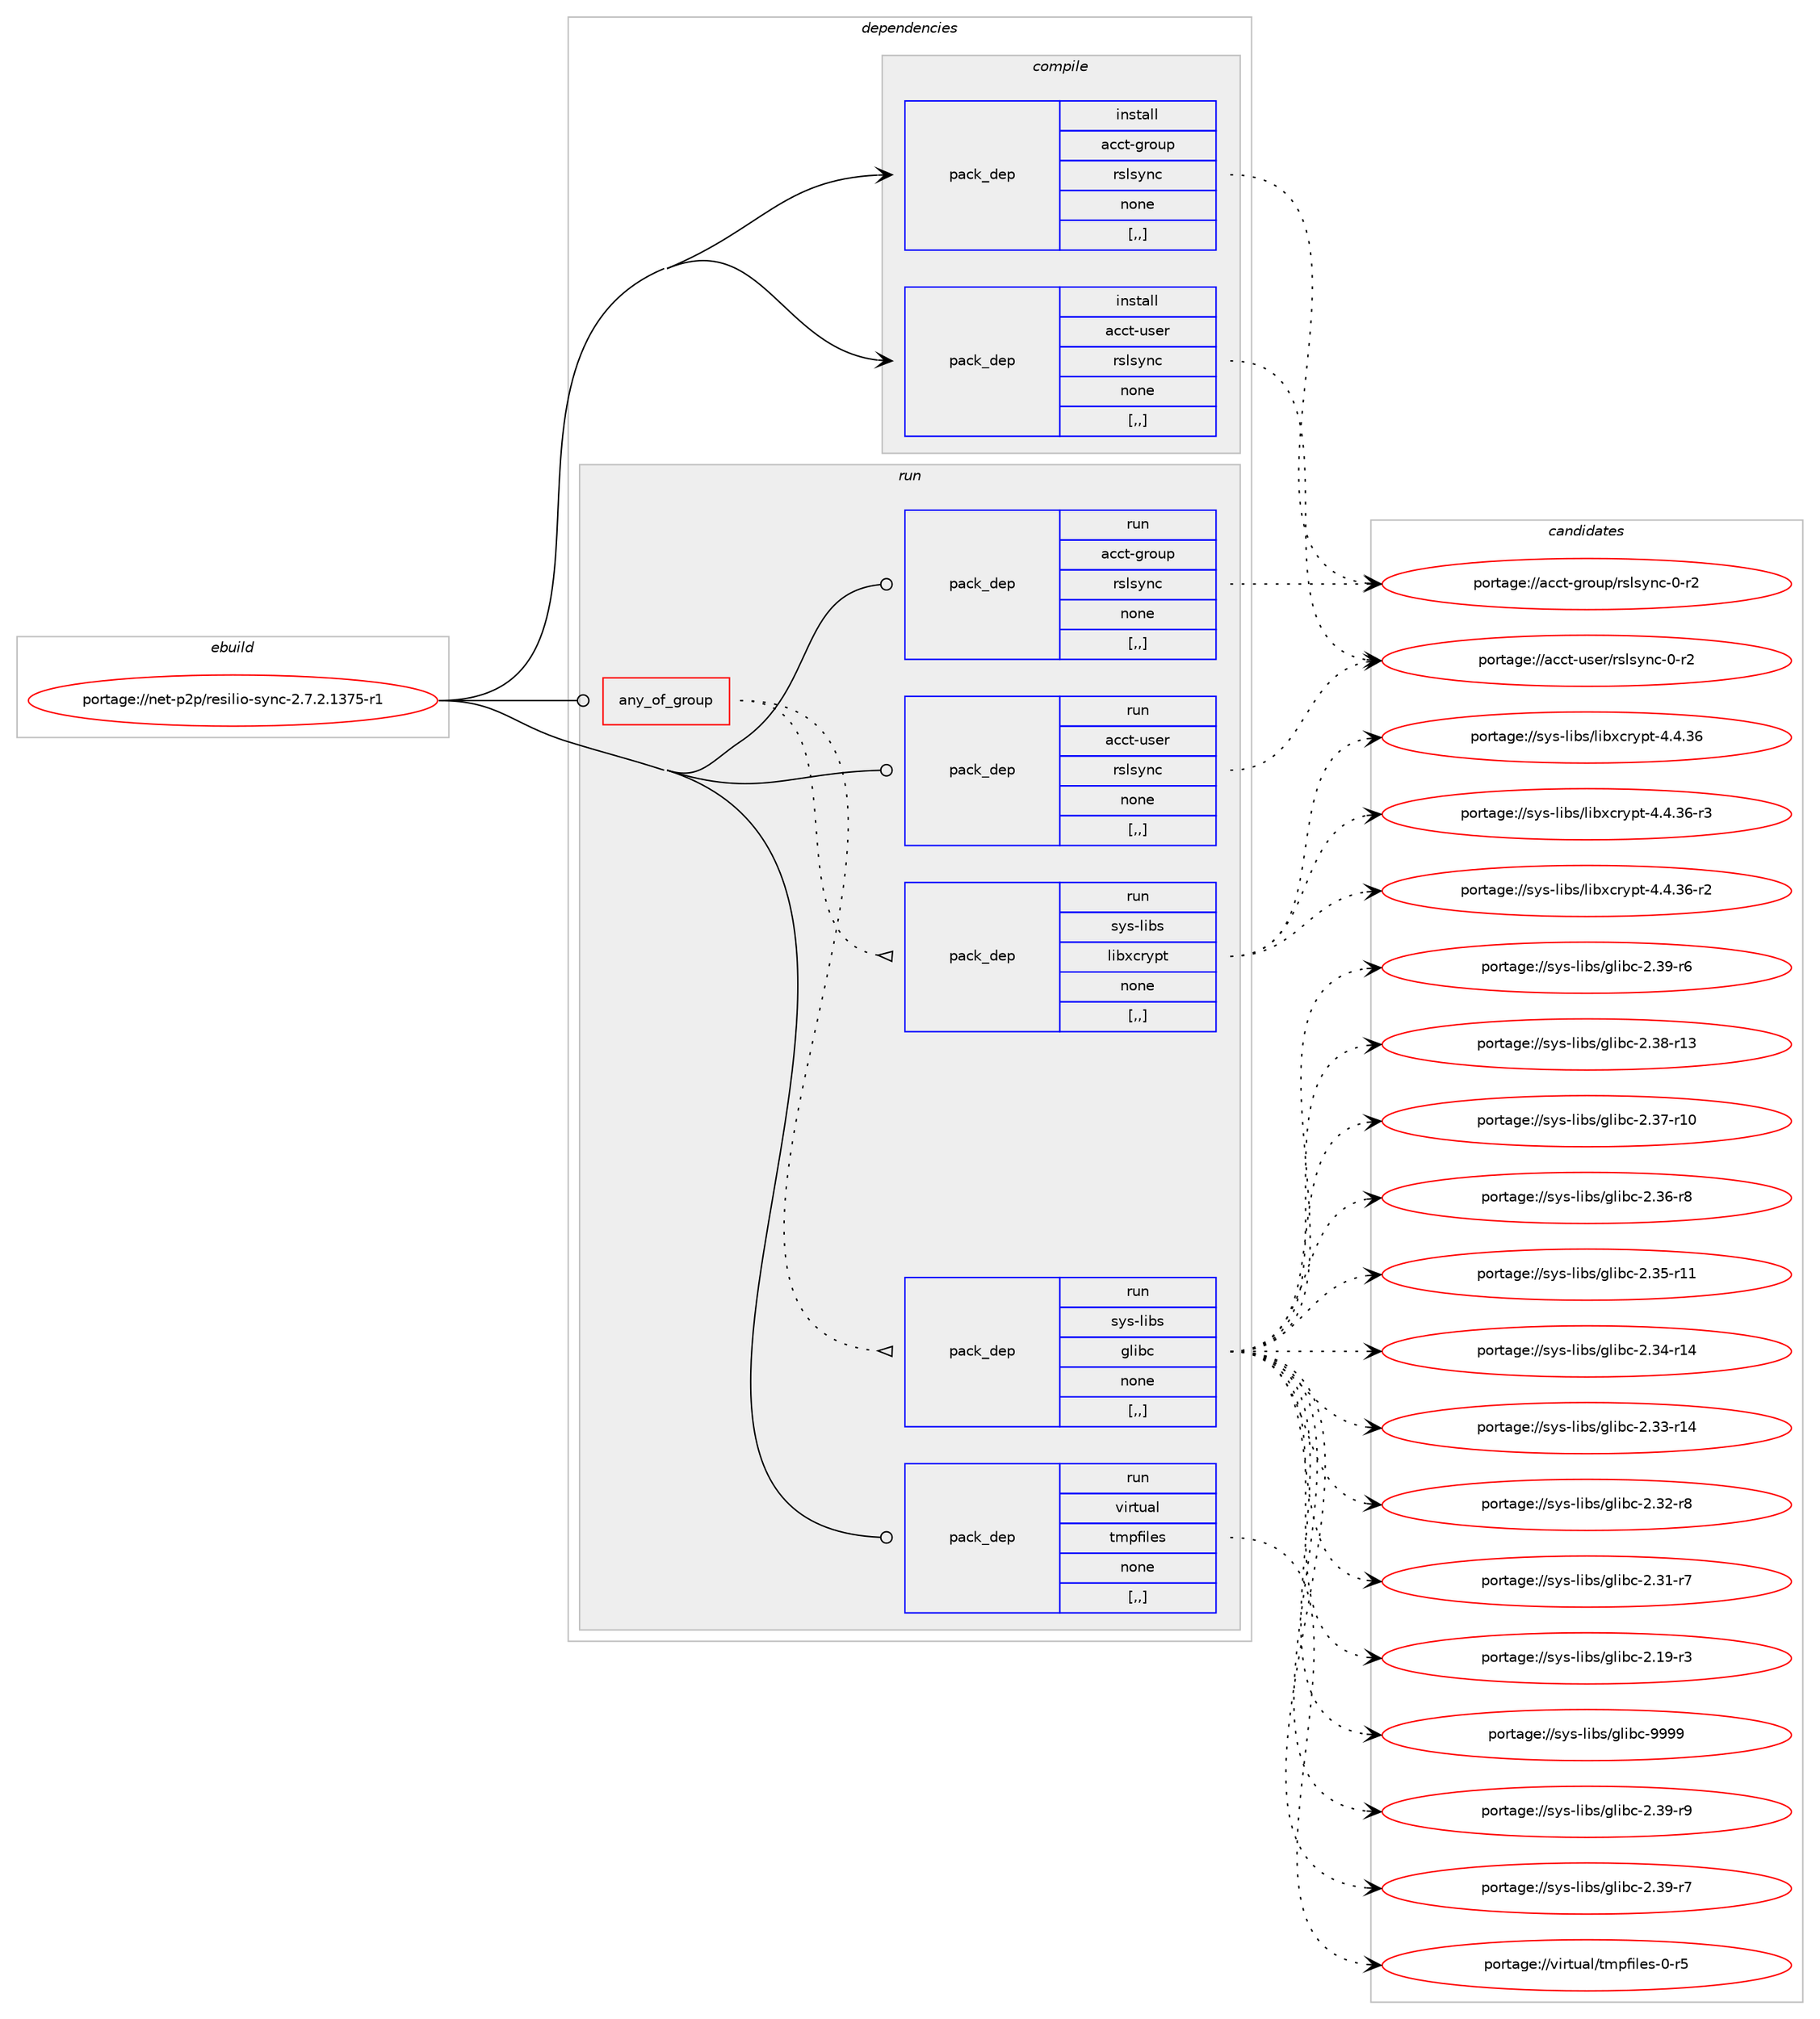 digraph prolog {

# *************
# Graph options
# *************

newrank=true;
concentrate=true;
compound=true;
graph [rankdir=LR,fontname=Helvetica,fontsize=10,ranksep=1.5];#, ranksep=2.5, nodesep=0.2];
edge  [arrowhead=vee];
node  [fontname=Helvetica,fontsize=10];

# **********
# The ebuild
# **********

subgraph cluster_leftcol {
color=gray;
rank=same;
label=<<i>ebuild</i>>;
id [label="portage://net-p2p/resilio-sync-2.7.2.1375-r1", color=red, width=4, href="../net-p2p/resilio-sync-2.7.2.1375-r1.svg"];
}

# ****************
# The dependencies
# ****************

subgraph cluster_midcol {
color=gray;
label=<<i>dependencies</i>>;
subgraph cluster_compile {
fillcolor="#eeeeee";
style=filled;
label=<<i>compile</i>>;
subgraph pack276615 {
dependency379548 [label=<<TABLE BORDER="0" CELLBORDER="1" CELLSPACING="0" CELLPADDING="4" WIDTH="220"><TR><TD ROWSPAN="6" CELLPADDING="30">pack_dep</TD></TR><TR><TD WIDTH="110">install</TD></TR><TR><TD>acct-group</TD></TR><TR><TD>rslsync</TD></TR><TR><TD>none</TD></TR><TR><TD>[,,]</TD></TR></TABLE>>, shape=none, color=blue];
}
id:e -> dependency379548:w [weight=20,style="solid",arrowhead="vee"];
subgraph pack276616 {
dependency379549 [label=<<TABLE BORDER="0" CELLBORDER="1" CELLSPACING="0" CELLPADDING="4" WIDTH="220"><TR><TD ROWSPAN="6" CELLPADDING="30">pack_dep</TD></TR><TR><TD WIDTH="110">install</TD></TR><TR><TD>acct-user</TD></TR><TR><TD>rslsync</TD></TR><TR><TD>none</TD></TR><TR><TD>[,,]</TD></TR></TABLE>>, shape=none, color=blue];
}
id:e -> dependency379549:w [weight=20,style="solid",arrowhead="vee"];
}
subgraph cluster_compileandrun {
fillcolor="#eeeeee";
style=filled;
label=<<i>compile and run</i>>;
}
subgraph cluster_run {
fillcolor="#eeeeee";
style=filled;
label=<<i>run</i>>;
subgraph any2556 {
dependency379550 [label=<<TABLE BORDER="0" CELLBORDER="1" CELLSPACING="0" CELLPADDING="4"><TR><TD CELLPADDING="10">any_of_group</TD></TR></TABLE>>, shape=none, color=red];subgraph pack276617 {
dependency379551 [label=<<TABLE BORDER="0" CELLBORDER="1" CELLSPACING="0" CELLPADDING="4" WIDTH="220"><TR><TD ROWSPAN="6" CELLPADDING="30">pack_dep</TD></TR><TR><TD WIDTH="110">run</TD></TR><TR><TD>sys-libs</TD></TR><TR><TD>libxcrypt</TD></TR><TR><TD>none</TD></TR><TR><TD>[,,]</TD></TR></TABLE>>, shape=none, color=blue];
}
dependency379550:e -> dependency379551:w [weight=20,style="dotted",arrowhead="oinv"];
subgraph pack276618 {
dependency379552 [label=<<TABLE BORDER="0" CELLBORDER="1" CELLSPACING="0" CELLPADDING="4" WIDTH="220"><TR><TD ROWSPAN="6" CELLPADDING="30">pack_dep</TD></TR><TR><TD WIDTH="110">run</TD></TR><TR><TD>sys-libs</TD></TR><TR><TD>glibc</TD></TR><TR><TD>none</TD></TR><TR><TD>[,,]</TD></TR></TABLE>>, shape=none, color=blue];
}
dependency379550:e -> dependency379552:w [weight=20,style="dotted",arrowhead="oinv"];
}
id:e -> dependency379550:w [weight=20,style="solid",arrowhead="odot"];
subgraph pack276619 {
dependency379553 [label=<<TABLE BORDER="0" CELLBORDER="1" CELLSPACING="0" CELLPADDING="4" WIDTH="220"><TR><TD ROWSPAN="6" CELLPADDING="30">pack_dep</TD></TR><TR><TD WIDTH="110">run</TD></TR><TR><TD>acct-group</TD></TR><TR><TD>rslsync</TD></TR><TR><TD>none</TD></TR><TR><TD>[,,]</TD></TR></TABLE>>, shape=none, color=blue];
}
id:e -> dependency379553:w [weight=20,style="solid",arrowhead="odot"];
subgraph pack276620 {
dependency379554 [label=<<TABLE BORDER="0" CELLBORDER="1" CELLSPACING="0" CELLPADDING="4" WIDTH="220"><TR><TD ROWSPAN="6" CELLPADDING="30">pack_dep</TD></TR><TR><TD WIDTH="110">run</TD></TR><TR><TD>acct-user</TD></TR><TR><TD>rslsync</TD></TR><TR><TD>none</TD></TR><TR><TD>[,,]</TD></TR></TABLE>>, shape=none, color=blue];
}
id:e -> dependency379554:w [weight=20,style="solid",arrowhead="odot"];
subgraph pack276621 {
dependency379555 [label=<<TABLE BORDER="0" CELLBORDER="1" CELLSPACING="0" CELLPADDING="4" WIDTH="220"><TR><TD ROWSPAN="6" CELLPADDING="30">pack_dep</TD></TR><TR><TD WIDTH="110">run</TD></TR><TR><TD>virtual</TD></TR><TR><TD>tmpfiles</TD></TR><TR><TD>none</TD></TR><TR><TD>[,,]</TD></TR></TABLE>>, shape=none, color=blue];
}
id:e -> dependency379555:w [weight=20,style="solid",arrowhead="odot"];
}
}

# **************
# The candidates
# **************

subgraph cluster_choices {
rank=same;
color=gray;
label=<<i>candidates</i>>;

subgraph choice276615 {
color=black;
nodesep=1;
choice97999911645103114111117112471141151081151211109945484511450 [label="portage://acct-group/rslsync-0-r2", color=red, width=4,href="../acct-group/rslsync-0-r2.svg"];
dependency379548:e -> choice97999911645103114111117112471141151081151211109945484511450:w [style=dotted,weight="100"];
}
subgraph choice276616 {
color=black;
nodesep=1;
choice97999911645117115101114471141151081151211109945484511450 [label="portage://acct-user/rslsync-0-r2", color=red, width=4,href="../acct-user/rslsync-0-r2.svg"];
dependency379549:e -> choice97999911645117115101114471141151081151211109945484511450:w [style=dotted,weight="100"];
}
subgraph choice276617 {
color=black;
nodesep=1;
choice1151211154510810598115471081059812099114121112116455246524651544511451 [label="portage://sys-libs/libxcrypt-4.4.36-r3", color=red, width=4,href="../sys-libs/libxcrypt-4.4.36-r3.svg"];
choice1151211154510810598115471081059812099114121112116455246524651544511450 [label="portage://sys-libs/libxcrypt-4.4.36-r2", color=red, width=4,href="../sys-libs/libxcrypt-4.4.36-r2.svg"];
choice115121115451081059811547108105981209911412111211645524652465154 [label="portage://sys-libs/libxcrypt-4.4.36", color=red, width=4,href="../sys-libs/libxcrypt-4.4.36.svg"];
dependency379551:e -> choice1151211154510810598115471081059812099114121112116455246524651544511451:w [style=dotted,weight="100"];
dependency379551:e -> choice1151211154510810598115471081059812099114121112116455246524651544511450:w [style=dotted,weight="100"];
dependency379551:e -> choice115121115451081059811547108105981209911412111211645524652465154:w [style=dotted,weight="100"];
}
subgraph choice276618 {
color=black;
nodesep=1;
choice11512111545108105981154710310810598994557575757 [label="portage://sys-libs/glibc-9999", color=red, width=4,href="../sys-libs/glibc-9999.svg"];
choice115121115451081059811547103108105989945504651574511457 [label="portage://sys-libs/glibc-2.39-r9", color=red, width=4,href="../sys-libs/glibc-2.39-r9.svg"];
choice115121115451081059811547103108105989945504651574511455 [label="portage://sys-libs/glibc-2.39-r7", color=red, width=4,href="../sys-libs/glibc-2.39-r7.svg"];
choice115121115451081059811547103108105989945504651574511454 [label="portage://sys-libs/glibc-2.39-r6", color=red, width=4,href="../sys-libs/glibc-2.39-r6.svg"];
choice11512111545108105981154710310810598994550465156451144951 [label="portage://sys-libs/glibc-2.38-r13", color=red, width=4,href="../sys-libs/glibc-2.38-r13.svg"];
choice11512111545108105981154710310810598994550465155451144948 [label="portage://sys-libs/glibc-2.37-r10", color=red, width=4,href="../sys-libs/glibc-2.37-r10.svg"];
choice115121115451081059811547103108105989945504651544511456 [label="portage://sys-libs/glibc-2.36-r8", color=red, width=4,href="../sys-libs/glibc-2.36-r8.svg"];
choice11512111545108105981154710310810598994550465153451144949 [label="portage://sys-libs/glibc-2.35-r11", color=red, width=4,href="../sys-libs/glibc-2.35-r11.svg"];
choice11512111545108105981154710310810598994550465152451144952 [label="portage://sys-libs/glibc-2.34-r14", color=red, width=4,href="../sys-libs/glibc-2.34-r14.svg"];
choice11512111545108105981154710310810598994550465151451144952 [label="portage://sys-libs/glibc-2.33-r14", color=red, width=4,href="../sys-libs/glibc-2.33-r14.svg"];
choice115121115451081059811547103108105989945504651504511456 [label="portage://sys-libs/glibc-2.32-r8", color=red, width=4,href="../sys-libs/glibc-2.32-r8.svg"];
choice115121115451081059811547103108105989945504651494511455 [label="portage://sys-libs/glibc-2.31-r7", color=red, width=4,href="../sys-libs/glibc-2.31-r7.svg"];
choice115121115451081059811547103108105989945504649574511451 [label="portage://sys-libs/glibc-2.19-r3", color=red, width=4,href="../sys-libs/glibc-2.19-r3.svg"];
dependency379552:e -> choice11512111545108105981154710310810598994557575757:w [style=dotted,weight="100"];
dependency379552:e -> choice115121115451081059811547103108105989945504651574511457:w [style=dotted,weight="100"];
dependency379552:e -> choice115121115451081059811547103108105989945504651574511455:w [style=dotted,weight="100"];
dependency379552:e -> choice115121115451081059811547103108105989945504651574511454:w [style=dotted,weight="100"];
dependency379552:e -> choice11512111545108105981154710310810598994550465156451144951:w [style=dotted,weight="100"];
dependency379552:e -> choice11512111545108105981154710310810598994550465155451144948:w [style=dotted,weight="100"];
dependency379552:e -> choice115121115451081059811547103108105989945504651544511456:w [style=dotted,weight="100"];
dependency379552:e -> choice11512111545108105981154710310810598994550465153451144949:w [style=dotted,weight="100"];
dependency379552:e -> choice11512111545108105981154710310810598994550465152451144952:w [style=dotted,weight="100"];
dependency379552:e -> choice11512111545108105981154710310810598994550465151451144952:w [style=dotted,weight="100"];
dependency379552:e -> choice115121115451081059811547103108105989945504651504511456:w [style=dotted,weight="100"];
dependency379552:e -> choice115121115451081059811547103108105989945504651494511455:w [style=dotted,weight="100"];
dependency379552:e -> choice115121115451081059811547103108105989945504649574511451:w [style=dotted,weight="100"];
}
subgraph choice276619 {
color=black;
nodesep=1;
choice97999911645103114111117112471141151081151211109945484511450 [label="portage://acct-group/rslsync-0-r2", color=red, width=4,href="../acct-group/rslsync-0-r2.svg"];
dependency379553:e -> choice97999911645103114111117112471141151081151211109945484511450:w [style=dotted,weight="100"];
}
subgraph choice276620 {
color=black;
nodesep=1;
choice97999911645117115101114471141151081151211109945484511450 [label="portage://acct-user/rslsync-0-r2", color=red, width=4,href="../acct-user/rslsync-0-r2.svg"];
dependency379554:e -> choice97999911645117115101114471141151081151211109945484511450:w [style=dotted,weight="100"];
}
subgraph choice276621 {
color=black;
nodesep=1;
choice118105114116117971084711610911210210510810111545484511453 [label="portage://virtual/tmpfiles-0-r5", color=red, width=4,href="../virtual/tmpfiles-0-r5.svg"];
dependency379555:e -> choice118105114116117971084711610911210210510810111545484511453:w [style=dotted,weight="100"];
}
}

}
